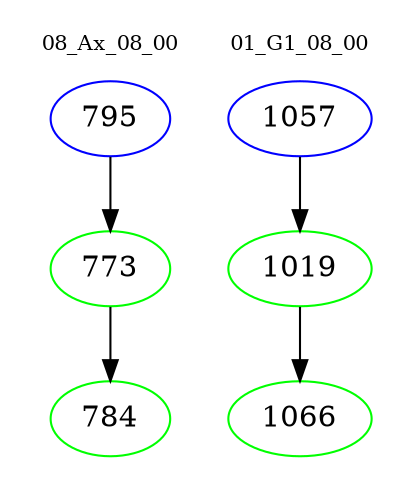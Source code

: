 digraph{
subgraph cluster_0 {
color = white
label = "08_Ax_08_00";
fontsize=10;
T0_795 [label="795", color="blue"]
T0_795 -> T0_773 [color="black"]
T0_773 [label="773", color="green"]
T0_773 -> T0_784 [color="black"]
T0_784 [label="784", color="green"]
}
subgraph cluster_1 {
color = white
label = "01_G1_08_00";
fontsize=10;
T1_1057 [label="1057", color="blue"]
T1_1057 -> T1_1019 [color="black"]
T1_1019 [label="1019", color="green"]
T1_1019 -> T1_1066 [color="black"]
T1_1066 [label="1066", color="green"]
}
}
